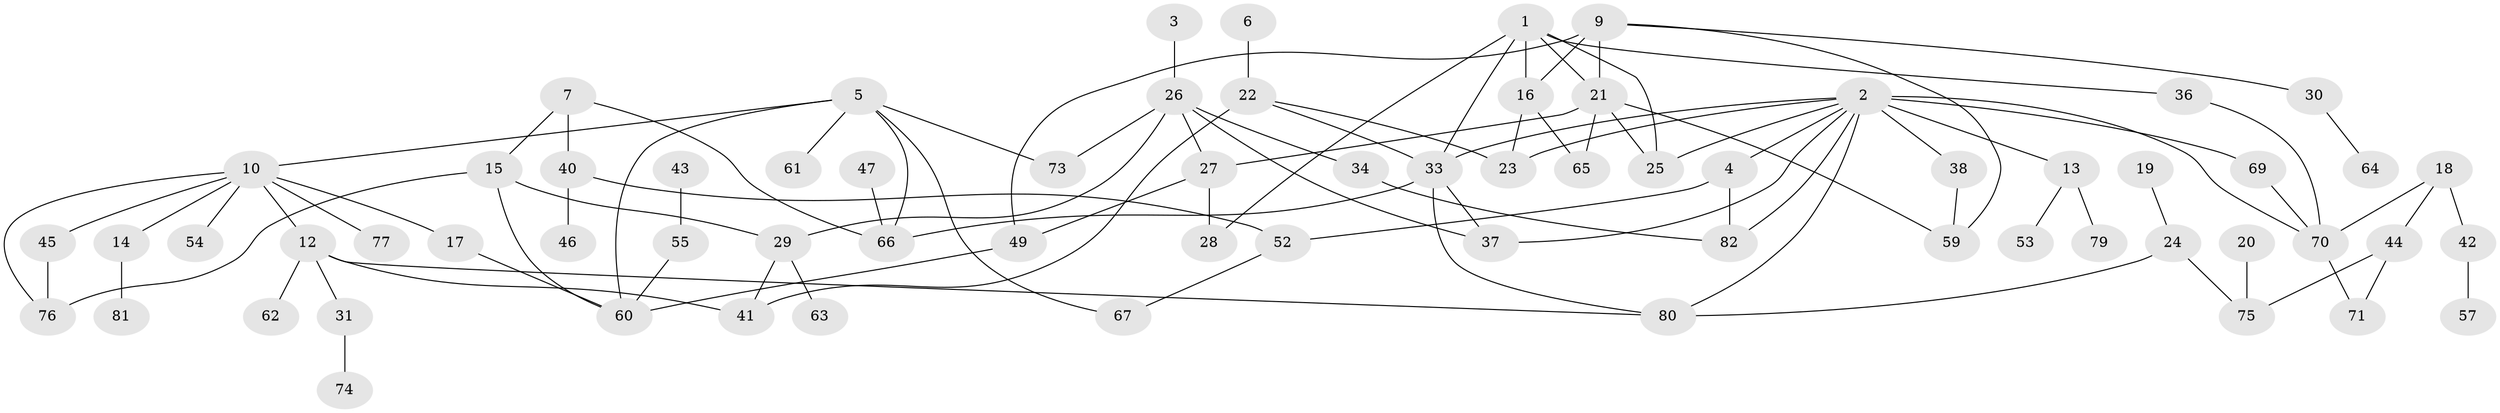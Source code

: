 // original degree distribution, {5: 0.06086956521739131, 1: 0.26956521739130435, 2: 0.23478260869565218, 0: 0.10434782608695652, 3: 0.2, 8: 0.008695652173913044, 4: 0.08695652173913043, 6: 0.02608695652173913, 9: 0.008695652173913044}
// Generated by graph-tools (version 1.1) at 2025/48/03/04/25 22:48:11]
// undirected, 69 vertices, 99 edges
graph export_dot {
  node [color=gray90,style=filled];
  1;
  2;
  3;
  4;
  5;
  6;
  7;
  9;
  10;
  12;
  13;
  14;
  15;
  16;
  17;
  18;
  19;
  20;
  21;
  22;
  23;
  24;
  25;
  26;
  27;
  28;
  29;
  30;
  31;
  33;
  34;
  36;
  37;
  38;
  40;
  41;
  42;
  43;
  44;
  45;
  46;
  47;
  49;
  52;
  53;
  54;
  55;
  57;
  59;
  60;
  61;
  62;
  63;
  64;
  65;
  66;
  67;
  69;
  70;
  71;
  73;
  74;
  75;
  76;
  77;
  79;
  80;
  81;
  82;
  1 -- 16 [weight=1.0];
  1 -- 21 [weight=1.0];
  1 -- 25 [weight=1.0];
  1 -- 28 [weight=1.0];
  1 -- 33 [weight=1.0];
  1 -- 36 [weight=1.0];
  2 -- 4 [weight=1.0];
  2 -- 13 [weight=1.0];
  2 -- 23 [weight=1.0];
  2 -- 25 [weight=1.0];
  2 -- 33 [weight=1.0];
  2 -- 37 [weight=1.0];
  2 -- 38 [weight=1.0];
  2 -- 69 [weight=1.0];
  2 -- 70 [weight=1.0];
  2 -- 80 [weight=1.0];
  2 -- 82 [weight=1.0];
  3 -- 26 [weight=1.0];
  4 -- 52 [weight=1.0];
  4 -- 82 [weight=1.0];
  5 -- 10 [weight=1.0];
  5 -- 60 [weight=1.0];
  5 -- 61 [weight=1.0];
  5 -- 66 [weight=1.0];
  5 -- 67 [weight=1.0];
  5 -- 73 [weight=1.0];
  6 -- 22 [weight=1.0];
  7 -- 15 [weight=1.0];
  7 -- 40 [weight=1.0];
  7 -- 66 [weight=1.0];
  9 -- 16 [weight=1.0];
  9 -- 21 [weight=1.0];
  9 -- 30 [weight=1.0];
  9 -- 49 [weight=1.0];
  9 -- 59 [weight=1.0];
  10 -- 12 [weight=1.0];
  10 -- 14 [weight=1.0];
  10 -- 17 [weight=1.0];
  10 -- 45 [weight=1.0];
  10 -- 54 [weight=1.0];
  10 -- 76 [weight=1.0];
  10 -- 77 [weight=1.0];
  12 -- 31 [weight=1.0];
  12 -- 41 [weight=1.0];
  12 -- 62 [weight=1.0];
  12 -- 80 [weight=1.0];
  13 -- 53 [weight=1.0];
  13 -- 79 [weight=1.0];
  14 -- 81 [weight=1.0];
  15 -- 29 [weight=1.0];
  15 -- 60 [weight=1.0];
  15 -- 76 [weight=1.0];
  16 -- 23 [weight=1.0];
  16 -- 65 [weight=1.0];
  17 -- 60 [weight=1.0];
  18 -- 42 [weight=1.0];
  18 -- 44 [weight=1.0];
  18 -- 70 [weight=1.0];
  19 -- 24 [weight=1.0];
  20 -- 75 [weight=1.0];
  21 -- 25 [weight=1.0];
  21 -- 27 [weight=1.0];
  21 -- 59 [weight=1.0];
  21 -- 65 [weight=1.0];
  22 -- 23 [weight=1.0];
  22 -- 33 [weight=1.0];
  22 -- 41 [weight=1.0];
  24 -- 75 [weight=1.0];
  24 -- 80 [weight=1.0];
  26 -- 27 [weight=1.0];
  26 -- 29 [weight=1.0];
  26 -- 34 [weight=1.0];
  26 -- 37 [weight=1.0];
  26 -- 73 [weight=1.0];
  27 -- 28 [weight=1.0];
  27 -- 49 [weight=1.0];
  29 -- 41 [weight=1.0];
  29 -- 63 [weight=1.0];
  30 -- 64 [weight=1.0];
  31 -- 74 [weight=1.0];
  33 -- 37 [weight=1.0];
  33 -- 66 [weight=1.0];
  33 -- 80 [weight=1.0];
  34 -- 82 [weight=1.0];
  36 -- 70 [weight=1.0];
  38 -- 59 [weight=1.0];
  40 -- 46 [weight=1.0];
  40 -- 52 [weight=1.0];
  42 -- 57 [weight=1.0];
  43 -- 55 [weight=1.0];
  44 -- 71 [weight=1.0];
  44 -- 75 [weight=1.0];
  45 -- 76 [weight=1.0];
  47 -- 66 [weight=1.0];
  49 -- 60 [weight=1.0];
  52 -- 67 [weight=1.0];
  55 -- 60 [weight=1.0];
  69 -- 70 [weight=1.0];
  70 -- 71 [weight=1.0];
}
